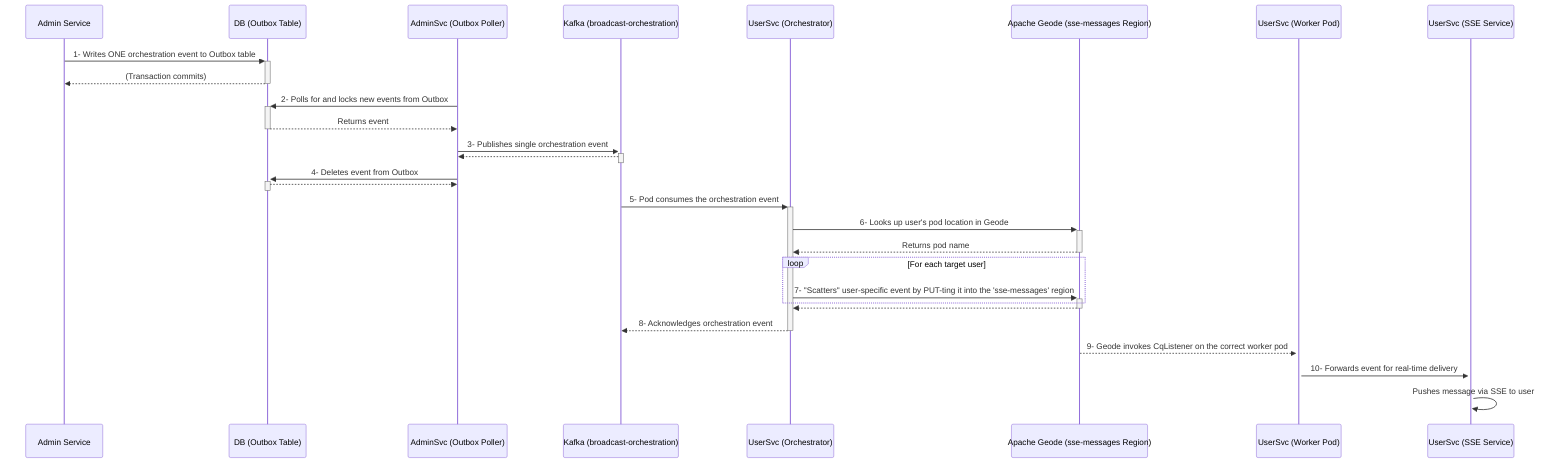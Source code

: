 sequenceDiagram
    participant AdminSvc as Admin Service
    participant DB as DB (Outbox Table)
    participant OutboxPoller as AdminSvc (Outbox Poller)
    participant KafkaOrchestration as Kafka (broadcast-orchestration)
    participant Orchestrator as UserSvc (Orchestrator)
    participant Geode as Apache Geode (sse-messages Region)
    participant Worker as UserSvc (Worker Pod)
    participant SseSvc as UserSvc (SSE Service)

    AdminSvc->>+DB: 1- Writes ONE orchestration event to Outbox table
    DB-->>-AdminSvc: (Transaction commits)

    OutboxPoller->>+DB: 2- Polls for and locks new events from Outbox
    DB-->>-OutboxPoller: Returns event

    OutboxPoller->>+KafkaOrchestration: 3- Publishes single orchestration event
    KafkaOrchestration-->>-OutboxPoller: 

    OutboxPoller->>+DB: 4- Deletes event from Outbox
    DB-->>-OutboxPoller: 

    KafkaOrchestration->>+Orchestrator: 5- Pod consumes the orchestration event
    Orchestrator->>+Geode: 6- Looks up user's pod location in Geode
    Geode-->>-Orchestrator: Returns pod name
    
    loop For each target user
        Orchestrator->>+Geode: 7- "Scatters" user-specific event by PUT-ting it into the 'sse-messages' region
    end
    Geode-->>-Orchestrator: 
    Orchestrator-->>-KafkaOrchestration: 8- Acknowledges orchestration event

    Geode-->>+Worker: 9- Geode invokes CqListener on the correct worker pod
    Worker->>+SseSvc: 10- Forwards event for real-time delivery
    SseSvc->>SseSvc: Pushes message via SSE to user
